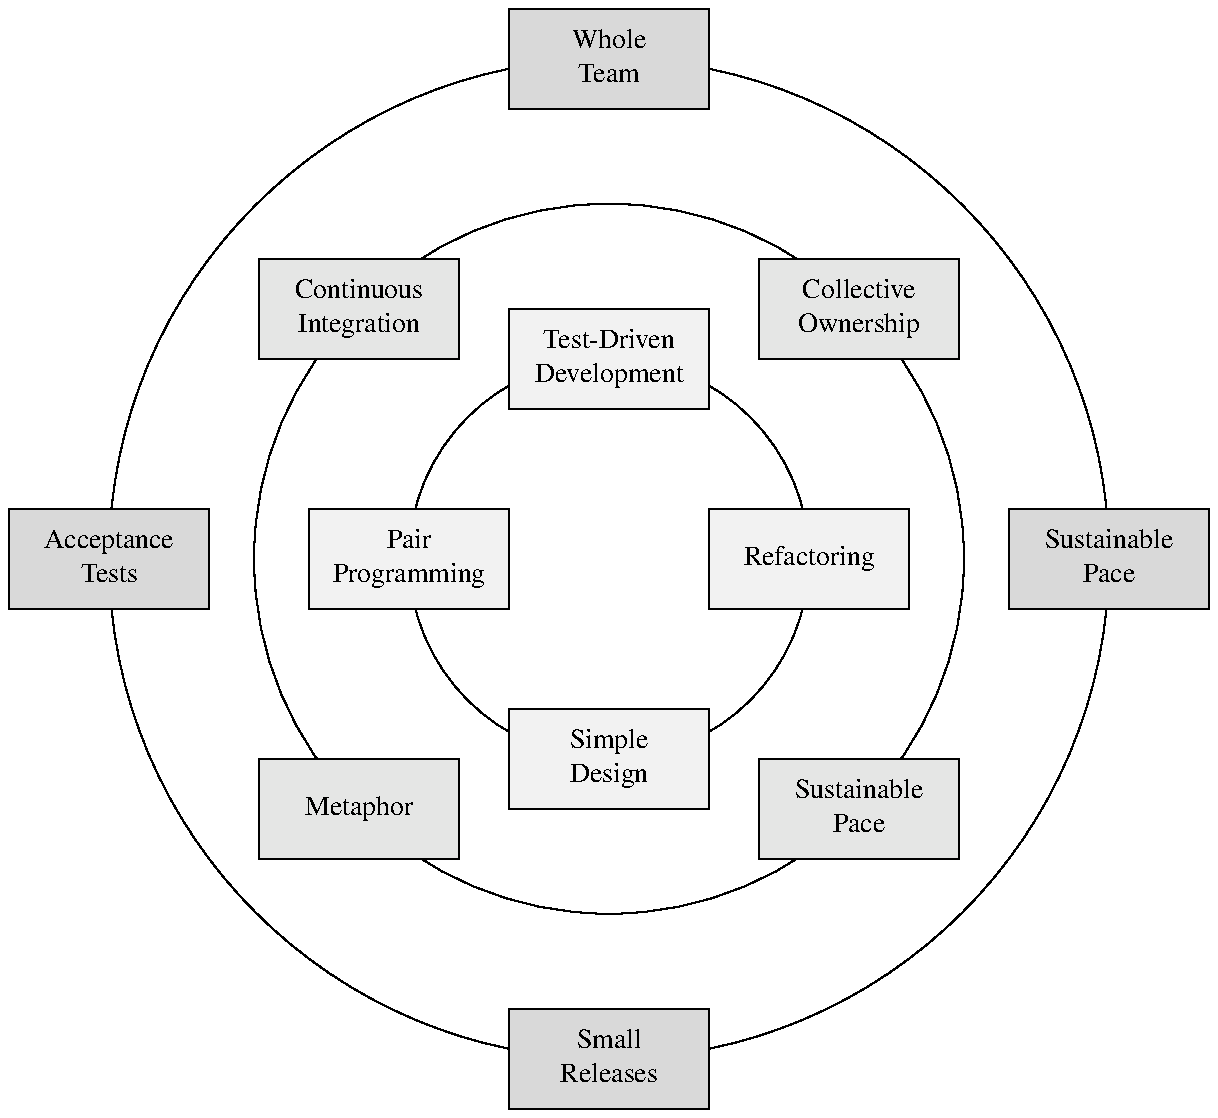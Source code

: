 .PS

PP: box invis wid 1 ht 0.5
TDD: box invis same at PP + (1.0, 1.0)
SD: box invis same at PP + (1.0, -1.0)
RF: box invis same at PP + (2.0, 0)

arc cw rad 1.0 from PP to TDD 
arc cw rad 1.0 from SD to PP
arc cw rad 1.0 from TDD to RF
arc cw rad 1.0 from RF to SD

box fill 1.0 same at PP; box fill 0.05 same "Pair" "Programming" at PP
box fill 1.0 same at TDD; box fill 0.05 same "Test-Driven" "Development" at TDD
box fill 1.0 same at SD; box fill 0.05 same "Simple" "Design" at SD
box fill 1.0 same at RF; box fill 0.05 same "Refactoring" at RF

CI: box invis same at PP + (-0.25, 1.25)
MT: box invis same at PP - (0.25, 1.25)
CO: box invis same at RF + (0.25, 1.25)
SP: box invis same at RF + (0.25, -1.25)

arc cw rad 1.75 from CI to CO chop
arc cw rad 1.75 from SP to MT
arc cw rad 1.75 from MT to CI
arc cw rad 1.75 from CO to SP

box fill 1.0 same at CI; box fill 0.1 same "Continuous" "Integration" at CI
box fill 1.0 same at MT; box fill 0.1 same "Metaphor" at MT
box fill 1.0 same at CO; box fill 0.1 same "Collective" "Ownership" at CO
box fill 1.0 same at SP; box fill 0.1 same "Sustainable" "Pace" at SP

WT: box invis same "Whole" "Team" at TDD + (0.0, 1.5)
SR: box invis same "Small" "Releases" at SD - (0.0, 1.5)
AT: box invis same "Acceptance" "Tests" at PP - (1.5, 0)
PG: box invis same "Planning" "Game" at RF + (1.5, 0)

arc cw rad 2.5 from AT to WT
arc cw rad 2.5 from SR to AT
arc cw rad 2.5 from WT to PG
arc cw rad 2.5 from PG to SR

box fill 1.0 same at WT; box fill 0.15 same "Whole" "Team" at WT
box fill 1.0 same at SR; box fill 0.15 same "Small" "Releases" at SR
box fill 1.0 same at AT; box fill 0.15 same "Acceptance" "Tests" at AT
box fill 1.0 same at PG; box fill 0.15 same "Sustainable" "Pace" at PG

.PE
